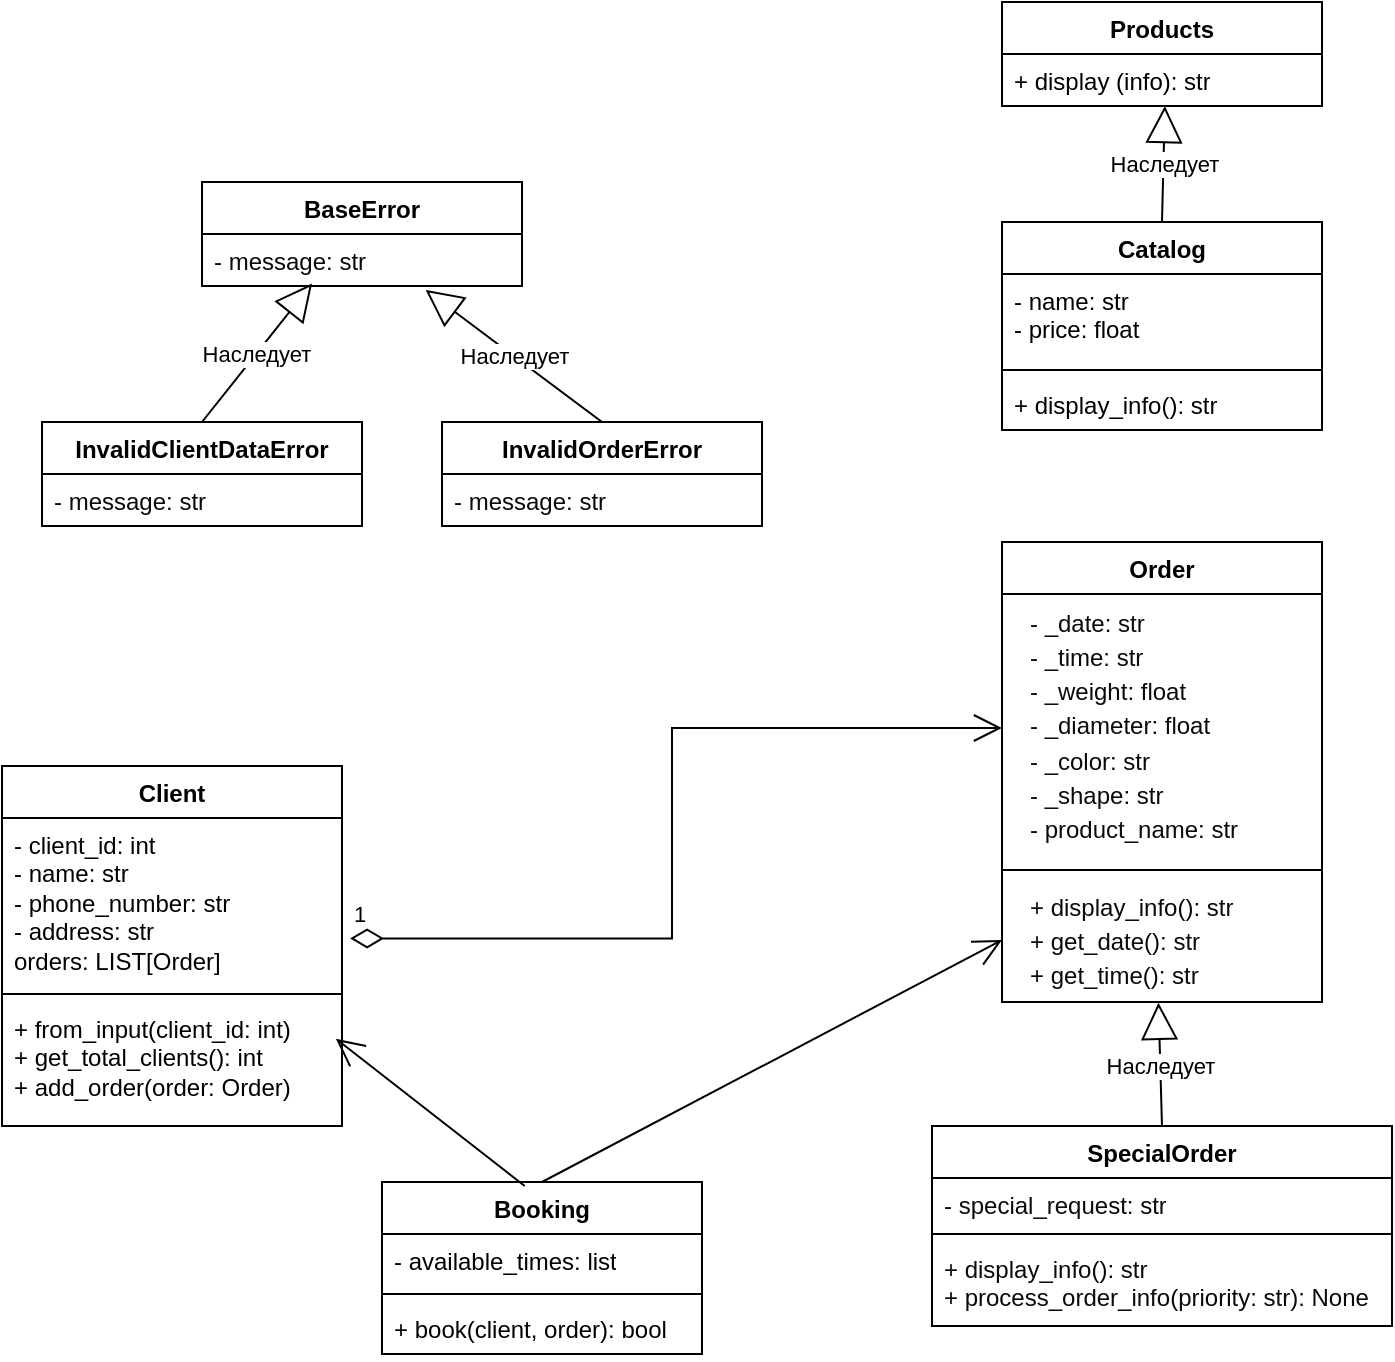 <mxfile version="26.0.16">
  <diagram name="Страница — 1" id="qn-7XktLTe-_NEbN6bLA">
    <mxGraphModel dx="2080" dy="719" grid="1" gridSize="10" guides="1" tooltips="1" connect="1" arrows="1" fold="1" page="1" pageScale="1" pageWidth="827" pageHeight="1169" math="0" shadow="0">
      <root>
        <mxCell id="0" />
        <mxCell id="1" parent="0" />
        <mxCell id="1toYDB_Xp4uk94bI9-HP-1" value="Products" style="swimlane;fontStyle=1;align=center;verticalAlign=top;childLayout=stackLayout;horizontal=1;startSize=26;horizontalStack=0;resizeParent=1;resizeParentMax=0;resizeLast=0;collapsible=1;marginBottom=0;whiteSpace=wrap;html=1;" vertex="1" parent="1">
          <mxGeometry x="480" y="30" width="160" height="52" as="geometry" />
        </mxCell>
        <mxCell id="1toYDB_Xp4uk94bI9-HP-4" value="+ display (info): str" style="text;strokeColor=none;fillColor=none;align=left;verticalAlign=top;spacingLeft=4;spacingRight=4;overflow=hidden;rotatable=0;points=[[0,0.5],[1,0.5]];portConstraint=eastwest;whiteSpace=wrap;html=1;" vertex="1" parent="1toYDB_Xp4uk94bI9-HP-1">
          <mxGeometry y="26" width="160" height="26" as="geometry" />
        </mxCell>
        <mxCell id="1toYDB_Xp4uk94bI9-HP-5" value="Client" style="swimlane;fontStyle=1;align=center;verticalAlign=top;childLayout=stackLayout;horizontal=1;startSize=26;horizontalStack=0;resizeParent=1;resizeParentMax=0;resizeLast=0;collapsible=1;marginBottom=0;whiteSpace=wrap;html=1;" vertex="1" parent="1">
          <mxGeometry x="-20" y="412" width="170" height="180" as="geometry" />
        </mxCell>
        <mxCell id="1toYDB_Xp4uk94bI9-HP-6" value="- client_id: int&lt;div&gt;- name: str&lt;/div&gt;&lt;div&gt;- phone_number: str&lt;/div&gt;&lt;div&gt;- address: str&lt;/div&gt;&lt;div&gt;orders: LIST[Order]&lt;/div&gt;" style="text;strokeColor=none;fillColor=none;align=left;verticalAlign=top;spacingLeft=4;spacingRight=4;overflow=hidden;rotatable=0;points=[[0,0.5],[1,0.5]];portConstraint=eastwest;whiteSpace=wrap;html=1;" vertex="1" parent="1toYDB_Xp4uk94bI9-HP-5">
          <mxGeometry y="26" width="170" height="84" as="geometry" />
        </mxCell>
        <mxCell id="1toYDB_Xp4uk94bI9-HP-7" value="" style="line;strokeWidth=1;fillColor=none;align=left;verticalAlign=middle;spacingTop=-1;spacingLeft=3;spacingRight=3;rotatable=0;labelPosition=right;points=[];portConstraint=eastwest;strokeColor=inherit;" vertex="1" parent="1toYDB_Xp4uk94bI9-HP-5">
          <mxGeometry y="110" width="170" height="8" as="geometry" />
        </mxCell>
        <mxCell id="1toYDB_Xp4uk94bI9-HP-8" value="+ from_input(client_id: int)&lt;div&gt;+ get_total_clients(): int&lt;/div&gt;&lt;div&gt;+ add_order(order: Order)&lt;/div&gt;&lt;div&gt;&lt;br&gt;&lt;/div&gt;" style="text;strokeColor=none;fillColor=none;align=left;verticalAlign=top;spacingLeft=4;spacingRight=4;overflow=hidden;rotatable=0;points=[[0,0.5],[1,0.5]];portConstraint=eastwest;whiteSpace=wrap;html=1;" vertex="1" parent="1toYDB_Xp4uk94bI9-HP-5">
          <mxGeometry y="118" width="170" height="62" as="geometry" />
        </mxCell>
        <mxCell id="1toYDB_Xp4uk94bI9-HP-9" value="Catalog" style="swimlane;fontStyle=1;align=center;verticalAlign=top;childLayout=stackLayout;horizontal=1;startSize=26;horizontalStack=0;resizeParent=1;resizeParentMax=0;resizeLast=0;collapsible=1;marginBottom=0;whiteSpace=wrap;html=1;" vertex="1" parent="1">
          <mxGeometry x="480" y="140" width="160" height="104" as="geometry" />
        </mxCell>
        <mxCell id="1toYDB_Xp4uk94bI9-HP-10" value="- name: str&lt;div&gt;- price: float&lt;/div&gt;&lt;div&gt;&lt;br&gt;&lt;/div&gt;" style="text;strokeColor=none;fillColor=none;align=left;verticalAlign=top;spacingLeft=4;spacingRight=4;overflow=hidden;rotatable=0;points=[[0,0.5],[1,0.5]];portConstraint=eastwest;whiteSpace=wrap;html=1;" vertex="1" parent="1toYDB_Xp4uk94bI9-HP-9">
          <mxGeometry y="26" width="160" height="44" as="geometry" />
        </mxCell>
        <mxCell id="1toYDB_Xp4uk94bI9-HP-11" value="" style="line;strokeWidth=1;fillColor=none;align=left;verticalAlign=middle;spacingTop=-1;spacingLeft=3;spacingRight=3;rotatable=0;labelPosition=right;points=[];portConstraint=eastwest;strokeColor=inherit;" vertex="1" parent="1toYDB_Xp4uk94bI9-HP-9">
          <mxGeometry y="70" width="160" height="8" as="geometry" />
        </mxCell>
        <mxCell id="1toYDB_Xp4uk94bI9-HP-12" value="&lt;span style=&quot;background-color: light-dark(#ffffff, var(--ge-dark-color, #121212));&quot;&gt;+ display_info(): str&lt;/span&gt;" style="text;strokeColor=none;fillColor=none;align=left;verticalAlign=top;spacingLeft=4;spacingRight=4;overflow=hidden;rotatable=0;points=[[0,0.5],[1,0.5]];portConstraint=eastwest;whiteSpace=wrap;html=1;" vertex="1" parent="1toYDB_Xp4uk94bI9-HP-9">
          <mxGeometry y="78" width="160" height="26" as="geometry" />
        </mxCell>
        <mxCell id="1toYDB_Xp4uk94bI9-HP-13" value="BaseError" style="swimlane;fontStyle=1;align=center;verticalAlign=top;childLayout=stackLayout;horizontal=1;startSize=26;horizontalStack=0;resizeParent=1;resizeParentMax=0;resizeLast=0;collapsible=1;marginBottom=0;whiteSpace=wrap;html=1;fillColor=default;" vertex="1" parent="1">
          <mxGeometry x="80" y="120" width="160" height="52" as="geometry" />
        </mxCell>
        <mxCell id="1toYDB_Xp4uk94bI9-HP-14" value="&lt;span style=&quot;text-align: right; white-space-collapse: preserve; background-color: rgb(255, 255, 255);&quot;&gt;&lt;font style=&quot;color: rgb(10, 10, 10);&quot;&gt;- message: str&lt;/font&gt;&lt;/span&gt;" style="text;strokeColor=none;fillColor=none;align=left;verticalAlign=top;spacingLeft=4;spacingRight=4;overflow=hidden;rotatable=0;points=[[0,0.5],[1,0.5]];portConstraint=eastwest;whiteSpace=wrap;html=1;" vertex="1" parent="1toYDB_Xp4uk94bI9-HP-13">
          <mxGeometry y="26" width="160" height="26" as="geometry" />
        </mxCell>
        <mxCell id="1toYDB_Xp4uk94bI9-HP-18" value="InvalidOrderError" style="swimlane;fontStyle=1;align=center;verticalAlign=top;childLayout=stackLayout;horizontal=1;startSize=26;horizontalStack=0;resizeParent=1;resizeParentMax=0;resizeLast=0;collapsible=1;marginBottom=0;whiteSpace=wrap;html=1;" vertex="1" parent="1">
          <mxGeometry x="200" y="240" width="160" height="52" as="geometry" />
        </mxCell>
        <mxCell id="1toYDB_Xp4uk94bI9-HP-19" value="&lt;span style=&quot;color: rgb(10, 10, 10); text-align: right; white-space-collapse: preserve; background-color: rgb(255, 255, 255);&quot;&gt;- message: str&lt;/span&gt;" style="text;strokeColor=none;fillColor=none;align=left;verticalAlign=top;spacingLeft=4;spacingRight=4;overflow=hidden;rotatable=0;points=[[0,0.5],[1,0.5]];portConstraint=eastwest;whiteSpace=wrap;html=1;" vertex="1" parent="1toYDB_Xp4uk94bI9-HP-18">
          <mxGeometry y="26" width="160" height="26" as="geometry" />
        </mxCell>
        <mxCell id="1toYDB_Xp4uk94bI9-HP-22" value="InvalidClientDataError" style="swimlane;fontStyle=1;align=center;verticalAlign=top;childLayout=stackLayout;horizontal=1;startSize=26;horizontalStack=0;resizeParent=1;resizeParentMax=0;resizeLast=0;collapsible=1;marginBottom=0;whiteSpace=wrap;html=1;" vertex="1" parent="1">
          <mxGeometry y="240" width="160" height="52" as="geometry" />
        </mxCell>
        <mxCell id="1toYDB_Xp4uk94bI9-HP-23" value="&lt;span style=&quot;color: rgb(10, 10, 10); text-align: right; white-space-collapse: preserve; background-color: rgb(255, 255, 255);&quot;&gt;- message: str&lt;/span&gt;" style="text;strokeColor=none;fillColor=none;align=left;verticalAlign=top;spacingLeft=4;spacingRight=4;overflow=hidden;rotatable=0;points=[[0,0.5],[1,0.5]];portConstraint=eastwest;whiteSpace=wrap;html=1;" vertex="1" parent="1toYDB_Xp4uk94bI9-HP-22">
          <mxGeometry y="26" width="160" height="26" as="geometry" />
        </mxCell>
        <mxCell id="1toYDB_Xp4uk94bI9-HP-26" value="Order" style="swimlane;fontStyle=1;align=center;verticalAlign=top;childLayout=stackLayout;horizontal=1;startSize=26;horizontalStack=0;resizeParent=1;resizeParentMax=0;resizeLast=0;collapsible=1;marginBottom=0;whiteSpace=wrap;html=1;" vertex="1" parent="1">
          <mxGeometry x="480" y="300" width="160" height="230" as="geometry" />
        </mxCell>
        <mxCell id="1toYDB_Xp4uk94bI9-HP-27" value="&lt;font style=&quot;color: rgb(10, 10, 10); background-color: rgb(255, 255, 255);&quot; face=&quot;Helvetica&quot;&gt;&lt;span style=&quot;box-sizing: border-box; border: 0px solid rgb(229, 231, 235); scrollbar-color: auto; scrollbar-width: auto; --tw-border-spacing-x: 0; --tw-border-spacing-y: 0; --tw-translate-x: 0; --tw-translate-y: 0; --tw-rotate: 0; --tw-skew-x: 0; --tw-skew-y: 0; --tw-scale-x: 1; --tw-scale-y: 1; --tw-pan-x: ; --tw-pan-y: ; --tw-pinch-zoom: ; --tw-scroll-snap-strictness: proximity; --tw-gradient-from-position: ; --tw-gradient-via-position: ; --tw-gradient-to-position: ; --tw-ordinal: ; --tw-slashed-zero: ; --tw-numeric-figure: ; --tw-numeric-spacing: ; --tw-numeric-fraction: ; --tw-ring-inset: ; --tw-ring-offset-width: 0px; --tw-ring-offset-color: light-dark(#fff, #000000); --tw-ring-color: light-dark(rgba(59,130,246,.5), #4c89ec); --tw-ring-offset-shadow: 0 0 #0000; --tw-ring-shadow: 0 0 #0000; --tw-shadow: 0 0 #0000; --tw-shadow-colored: 0 0 #0000; --tw-blur: ; --tw-brightness: ; --tw-contrast: ; --tw-grayscale: ; --tw-hue-rotate: ; --tw-invert: ; --tw-saturate: ; --tw-sepia: ; --tw-drop-shadow: ; --tw-backdrop-blur: ; --tw-backdrop-brightness: ; --tw-backdrop-contrast: ; --tw-backdrop-grayscale: ; --tw-backdrop-hue-rotate: ; --tw-backdrop-invert: ; --tw-backdrop-opacity: ; --tw-backdrop-saturate: ; --tw-backdrop-sepia: ; --tw-contain-size: ; --tw-contain-layout: ; --tw-contain-paint: ; --tw-contain-style: ; user-select: none; font-size: inherit; white-space-collapse: preserve; opacity: 1; line-height: 1.429; flex-shrink: 0; padding: 8px; text-align: right;&quot;&gt;- _date: str&lt;br&gt;&lt;/span&gt;&lt;span style=&quot;box-sizing: border-box; border: 0px solid rgb(229, 231, 235); scrollbar-color: auto; scrollbar-width: auto; --tw-border-spacing-x: 0; --tw-border-spacing-y: 0; --tw-translate-x: 0; --tw-translate-y: 0; --tw-rotate: 0; --tw-skew-x: 0; --tw-skew-y: 0; --tw-scale-x: 1; --tw-scale-y: 1; --tw-pan-x: ; --tw-pan-y: ; --tw-pinch-zoom: ; --tw-scroll-snap-strictness: proximity; --tw-gradient-from-position: ; --tw-gradient-via-position: ; --tw-gradient-to-position: ; --tw-ordinal: ; --tw-slashed-zero: ; --tw-numeric-figure: ; --tw-numeric-spacing: ; --tw-numeric-fraction: ; --tw-ring-inset: ; --tw-ring-offset-width: 0px; --tw-ring-offset-color: light-dark(#fff, #000000); --tw-ring-color: light-dark(rgba(59,130,246,.5), #4c89ec); --tw-ring-offset-shadow: 0 0 #0000; --tw-ring-shadow: 0 0 #0000; --tw-shadow: 0 0 #0000; --tw-shadow-colored: 0 0 #0000; --tw-blur: ; --tw-brightness: ; --tw-contrast: ; --tw-grayscale: ; --tw-hue-rotate: ; --tw-invert: ; --tw-saturate: ; --tw-sepia: ; --tw-drop-shadow: ; --tw-backdrop-blur: ; --tw-backdrop-brightness: ; --tw-backdrop-contrast: ; --tw-backdrop-grayscale: ; --tw-backdrop-hue-rotate: ; --tw-backdrop-invert: ; --tw-backdrop-opacity: ; --tw-backdrop-saturate: ; --tw-backdrop-sepia: ; --tw-contain-size: ; --tw-contain-layout: ; --tw-contain-paint: ; --tw-contain-style: ; user-select: none; font-size: inherit; white-space-collapse: preserve; opacity: 1; line-height: 1.429; flex-shrink: 0; padding: 8px; text-align: right;&quot;&gt;- _time: str&lt;br&gt;&lt;/span&gt;&lt;span style=&quot;box-sizing: border-box; border: 0px solid rgb(229, 231, 235); scrollbar-color: auto; scrollbar-width: auto; --tw-border-spacing-x: 0; --tw-border-spacing-y: 0; --tw-translate-x: 0; --tw-translate-y: 0; --tw-rotate: 0; --tw-skew-x: 0; --tw-skew-y: 0; --tw-scale-x: 1; --tw-scale-y: 1; --tw-pan-x: ; --tw-pan-y: ; --tw-pinch-zoom: ; --tw-scroll-snap-strictness: proximity; --tw-gradient-from-position: ; --tw-gradient-via-position: ; --tw-gradient-to-position: ; --tw-ordinal: ; --tw-slashed-zero: ; --tw-numeric-figure: ; --tw-numeric-spacing: ; --tw-numeric-fraction: ; --tw-ring-inset: ; --tw-ring-offset-width: 0px; --tw-ring-offset-color: light-dark(#fff, #000000); --tw-ring-color: light-dark(rgba(59,130,246,.5), #4c89ec); --tw-ring-offset-shadow: 0 0 #0000; --tw-ring-shadow: 0 0 #0000; --tw-shadow: 0 0 #0000; --tw-shadow-colored: 0 0 #0000; --tw-blur: ; --tw-brightness: ; --tw-contrast: ; --tw-grayscale: ; --tw-hue-rotate: ; --tw-invert: ; --tw-saturate: ; --tw-sepia: ; --tw-drop-shadow: ; --tw-backdrop-blur: ; --tw-backdrop-brightness: ; --tw-backdrop-contrast: ; --tw-backdrop-grayscale: ; --tw-backdrop-hue-rotate: ; --tw-backdrop-invert: ; --tw-backdrop-opacity: ; --tw-backdrop-saturate: ; --tw-backdrop-sepia: ; --tw-contain-size: ; --tw-contain-layout: ; --tw-contain-paint: ; --tw-contain-style: ; user-select: none; font-size: inherit; white-space-collapse: preserve; opacity: 1; line-height: 1.429; flex-shrink: 0; padding: 8px; text-align: right;&quot;&gt;- _weight: float&lt;/span&gt;&lt;/font&gt;&lt;div&gt;&lt;font style=&quot;color: rgb(10, 10, 10); background-color: rgb(255, 255, 255);&quot; face=&quot;Helvetica&quot;&gt;&lt;span style=&quot;box-sizing: border-box; border: 0px solid rgb(229, 231, 235); scrollbar-color: auto; scrollbar-width: auto; --tw-border-spacing-x: 0; --tw-border-spacing-y: 0; --tw-translate-x: 0; --tw-translate-y: 0; --tw-rotate: 0; --tw-skew-x: 0; --tw-skew-y: 0; --tw-scale-x: 1; --tw-scale-y: 1; --tw-pan-x: ; --tw-pan-y: ; --tw-pinch-zoom: ; --tw-scroll-snap-strictness: proximity; --tw-gradient-from-position: ; --tw-gradient-via-position: ; --tw-gradient-to-position: ; --tw-ordinal: ; --tw-slashed-zero: ; --tw-numeric-figure: ; --tw-numeric-spacing: ; --tw-numeric-fraction: ; --tw-ring-inset: ; --tw-ring-offset-width: 0px; --tw-ring-offset-color: light-dark(#fff, #000000); --tw-ring-color: light-dark(rgba(59,130,246,.5), #4c89ec); --tw-ring-offset-shadow: 0 0 #0000; --tw-ring-shadow: 0 0 #0000; --tw-shadow: 0 0 #0000; --tw-shadow-colored: 0 0 #0000; --tw-blur: ; --tw-brightness: ; --tw-contrast: ; --tw-grayscale: ; --tw-hue-rotate: ; --tw-invert: ; --tw-saturate: ; --tw-sepia: ; --tw-drop-shadow: ; --tw-backdrop-blur: ; --tw-backdrop-brightness: ; --tw-backdrop-contrast: ; --tw-backdrop-grayscale: ; --tw-backdrop-hue-rotate: ; --tw-backdrop-invert: ; --tw-backdrop-opacity: ; --tw-backdrop-saturate: ; --tw-backdrop-sepia: ; --tw-contain-size: ; --tw-contain-layout: ; --tw-contain-paint: ; --tw-contain-style: ; user-select: none; font-size: inherit; white-space-collapse: preserve; opacity: 1; line-height: 1.429; flex-shrink: 0; padding: 8px; text-align: right;&quot;&gt;- _diameter: float&lt;/span&gt;&lt;/font&gt;&lt;/div&gt;&lt;div&gt;&lt;font style=&quot;color: rgb(10, 10, 10); background-color: rgb(255, 255, 255);&quot; face=&quot;Helvetica&quot;&gt;&lt;span style=&quot;box-sizing: border-box; border: 0px solid rgb(229, 231, 235); scrollbar-color: auto; scrollbar-width: auto; --tw-border-spacing-x: 0; --tw-border-spacing-y: 0; --tw-translate-x: 0; --tw-translate-y: 0; --tw-rotate: 0; --tw-skew-x: 0; --tw-skew-y: 0; --tw-scale-x: 1; --tw-scale-y: 1; --tw-pan-x: ; --tw-pan-y: ; --tw-pinch-zoom: ; --tw-scroll-snap-strictness: proximity; --tw-gradient-from-position: ; --tw-gradient-via-position: ; --tw-gradient-to-position: ; --tw-ordinal: ; --tw-slashed-zero: ; --tw-numeric-figure: ; --tw-numeric-spacing: ; --tw-numeric-fraction: ; --tw-ring-inset: ; --tw-ring-offset-width: 0px; --tw-ring-offset-color: light-dark(#fff, #000000); --tw-ring-color: light-dark(rgba(59,130,246,.5), #4c89ec); --tw-ring-offset-shadow: 0 0 #0000; --tw-ring-shadow: 0 0 #0000; --tw-shadow: 0 0 #0000; --tw-shadow-colored: 0 0 #0000; --tw-blur: ; --tw-brightness: ; --tw-contrast: ; --tw-grayscale: ; --tw-hue-rotate: ; --tw-invert: ; --tw-saturate: ; --tw-sepia: ; --tw-drop-shadow: ; --tw-backdrop-blur: ; --tw-backdrop-brightness: ; --tw-backdrop-contrast: ; --tw-backdrop-grayscale: ; --tw-backdrop-hue-rotate: ; --tw-backdrop-invert: ; --tw-backdrop-opacity: ; --tw-backdrop-saturate: ; --tw-backdrop-sepia: ; --tw-contain-size: ; --tw-contain-layout: ; --tw-contain-paint: ; --tw-contain-style: ; user-select: none; font-size: inherit; white-space-collapse: preserve; opacity: 1; line-height: 1.429; flex-shrink: 0; padding: 8px; text-align: right;&quot;&gt;- _color: str&lt;/span&gt;&lt;/font&gt;&lt;/div&gt;&lt;div&gt;&lt;font style=&quot;color: rgb(10, 10, 10); background-color: rgb(255, 255, 255);&quot; face=&quot;Helvetica&quot;&gt;&lt;span style=&quot;box-sizing: border-box; border: 0px solid rgb(229, 231, 235); scrollbar-color: auto; scrollbar-width: auto; --tw-border-spacing-x: 0; --tw-border-spacing-y: 0; --tw-translate-x: 0; --tw-translate-y: 0; --tw-rotate: 0; --tw-skew-x: 0; --tw-skew-y: 0; --tw-scale-x: 1; --tw-scale-y: 1; --tw-pan-x: ; --tw-pan-y: ; --tw-pinch-zoom: ; --tw-scroll-snap-strictness: proximity; --tw-gradient-from-position: ; --tw-gradient-via-position: ; --tw-gradient-to-position: ; --tw-ordinal: ; --tw-slashed-zero: ; --tw-numeric-figure: ; --tw-numeric-spacing: ; --tw-numeric-fraction: ; --tw-ring-inset: ; --tw-ring-offset-width: 0px; --tw-ring-offset-color: light-dark(#fff, #000000); --tw-ring-color: light-dark(rgba(59,130,246,.5), #4c89ec); --tw-ring-offset-shadow: 0 0 #0000; --tw-ring-shadow: 0 0 #0000; --tw-shadow: 0 0 #0000; --tw-shadow-colored: 0 0 #0000; --tw-blur: ; --tw-brightness: ; --tw-contrast: ; --tw-grayscale: ; --tw-hue-rotate: ; --tw-invert: ; --tw-saturate: ; --tw-sepia: ; --tw-drop-shadow: ; --tw-backdrop-blur: ; --tw-backdrop-brightness: ; --tw-backdrop-contrast: ; --tw-backdrop-grayscale: ; --tw-backdrop-hue-rotate: ; --tw-backdrop-invert: ; --tw-backdrop-opacity: ; --tw-backdrop-saturate: ; --tw-backdrop-sepia: ; --tw-contain-size: ; --tw-contain-layout: ; --tw-contain-paint: ; --tw-contain-style: ; user-select: none; font-size: inherit; white-space-collapse: preserve; opacity: 1; line-height: 1.429; flex-shrink: 0; padding: 8px; text-align: right;&quot;&gt;- _shape: str&lt;br&gt;&lt;/span&gt;&lt;span style=&quot;box-sizing: border-box; border: 0px solid rgb(229, 231, 235); scrollbar-color: auto; scrollbar-width: auto; --tw-border-spacing-x: 0; --tw-border-spacing-y: 0; --tw-translate-x: 0; --tw-translate-y: 0; --tw-rotate: 0; --tw-skew-x: 0; --tw-skew-y: 0; --tw-scale-x: 1; --tw-scale-y: 1; --tw-pan-x: ; --tw-pan-y: ; --tw-pinch-zoom: ; --tw-scroll-snap-strictness: proximity; --tw-gradient-from-position: ; --tw-gradient-via-position: ; --tw-gradient-to-position: ; --tw-ordinal: ; --tw-slashed-zero: ; --tw-numeric-figure: ; --tw-numeric-spacing: ; --tw-numeric-fraction: ; --tw-ring-inset: ; --tw-ring-offset-width: 0px; --tw-ring-offset-color: light-dark(#fff, #000000); --tw-ring-color: light-dark(rgba(59,130,246,.5), #4c89ec); --tw-ring-offset-shadow: 0 0 #0000; --tw-ring-shadow: 0 0 #0000; --tw-shadow: 0 0 #0000; --tw-shadow-colored: 0 0 #0000; --tw-blur: ; --tw-brightness: ; --tw-contrast: ; --tw-grayscale: ; --tw-hue-rotate: ; --tw-invert: ; --tw-saturate: ; --tw-sepia: ; --tw-drop-shadow: ; --tw-backdrop-blur: ; --tw-backdrop-brightness: ; --tw-backdrop-contrast: ; --tw-backdrop-grayscale: ; --tw-backdrop-hue-rotate: ; --tw-backdrop-invert: ; --tw-backdrop-opacity: ; --tw-backdrop-saturate: ; --tw-backdrop-sepia: ; --tw-contain-size: ; --tw-contain-layout: ; --tw-contain-paint: ; --tw-contain-style: ; user-select: none; font-size: inherit; white-space-collapse: preserve; opacity: 1; line-height: 1.429; flex-shrink: 0; padding: 8px; text-align: right;&quot;&gt;- product_name: str&lt;/span&gt;&lt;/font&gt;&lt;/div&gt;" style="text;strokeColor=none;fillColor=none;align=left;verticalAlign=top;spacingLeft=4;spacingRight=4;overflow=hidden;rotatable=0;points=[[0,0.5],[1,0.5]];portConstraint=eastwest;whiteSpace=wrap;html=1;" vertex="1" parent="1toYDB_Xp4uk94bI9-HP-26">
          <mxGeometry y="26" width="160" height="134" as="geometry" />
        </mxCell>
        <mxCell id="1toYDB_Xp4uk94bI9-HP-28" value="" style="line;strokeWidth=1;fillColor=none;align=left;verticalAlign=middle;spacingTop=-1;spacingLeft=3;spacingRight=3;rotatable=0;labelPosition=right;points=[];portConstraint=eastwest;strokeColor=inherit;" vertex="1" parent="1toYDB_Xp4uk94bI9-HP-26">
          <mxGeometry y="160" width="160" height="8" as="geometry" />
        </mxCell>
        <mxCell id="1toYDB_Xp4uk94bI9-HP-29" value="&lt;span style=&quot;background-color: rgb(255, 255, 255);&quot;&gt;&lt;font face=&quot;Helvetica&quot; style=&quot;color: rgb(10, 10, 10);&quot;&gt;&lt;span style=&quot;box-sizing: border-box; border: 0px solid rgb(229, 231, 235); scrollbar-color: auto; scrollbar-width: auto; --tw-border-spacing-x: 0; --tw-border-spacing-y: 0; --tw-translate-x: 0; --tw-translate-y: 0; --tw-rotate: 0; --tw-skew-x: 0; --tw-skew-y: 0; --tw-scale-x: 1; --tw-scale-y: 1; --tw-pan-x: ; --tw-pan-y: ; --tw-pinch-zoom: ; --tw-scroll-snap-strictness: proximity; --tw-gradient-from-position: ; --tw-gradient-via-position: ; --tw-gradient-to-position: ; --tw-ordinal: ; --tw-slashed-zero: ; --tw-numeric-figure: ; --tw-numeric-spacing: ; --tw-numeric-fraction: ; --tw-ring-inset: ; --tw-ring-offset-width: 0px; --tw-ring-offset-color: light-dark(#fff, #000000); --tw-ring-color: light-dark(rgba(59,130,246,.5), #4c89ec); --tw-ring-offset-shadow: 0 0 #0000; --tw-ring-shadow: 0 0 #0000; --tw-shadow: 0 0 #0000; --tw-shadow-colored: 0 0 #0000; --tw-blur: ; --tw-brightness: ; --tw-contrast: ; --tw-grayscale: ; --tw-hue-rotate: ; --tw-invert: ; --tw-saturate: ; --tw-sepia: ; --tw-drop-shadow: ; --tw-backdrop-blur: ; --tw-backdrop-brightness: ; --tw-backdrop-contrast: ; --tw-backdrop-grayscale: ; --tw-backdrop-hue-rotate: ; --tw-backdrop-invert: ; --tw-backdrop-opacity: ; --tw-backdrop-saturate: ; --tw-backdrop-sepia: ; --tw-contain-size: ; --tw-contain-layout: ; --tw-contain-paint: ; --tw-contain-style: ; user-select: none; font-size: inherit; white-space-collapse: preserve; opacity: 1; line-height: 1.429; flex-shrink: 0; padding: 8px; text-align: right;&quot;&gt;+ display_info(): str&lt;br&gt;&lt;/span&gt;&lt;span style=&quot;box-sizing: border-box; border: 0px solid rgb(229, 231, 235); scrollbar-color: auto; scrollbar-width: auto; --tw-border-spacing-x: 0; --tw-border-spacing-y: 0; --tw-translate-x: 0; --tw-translate-y: 0; --tw-rotate: 0; --tw-skew-x: 0; --tw-skew-y: 0; --tw-scale-x: 1; --tw-scale-y: 1; --tw-pan-x: ; --tw-pan-y: ; --tw-pinch-zoom: ; --tw-scroll-snap-strictness: proximity; --tw-gradient-from-position: ; --tw-gradient-via-position: ; --tw-gradient-to-position: ; --tw-ordinal: ; --tw-slashed-zero: ; --tw-numeric-figure: ; --tw-numeric-spacing: ; --tw-numeric-fraction: ; --tw-ring-inset: ; --tw-ring-offset-width: 0px; --tw-ring-offset-color: light-dark(#fff, #000000); --tw-ring-color: light-dark(rgba(59,130,246,.5), #4c89ec); --tw-ring-offset-shadow: 0 0 #0000; --tw-ring-shadow: 0 0 #0000; --tw-shadow: 0 0 #0000; --tw-shadow-colored: 0 0 #0000; --tw-blur: ; --tw-brightness: ; --tw-contrast: ; --tw-grayscale: ; --tw-hue-rotate: ; --tw-invert: ; --tw-saturate: ; --tw-sepia: ; --tw-drop-shadow: ; --tw-backdrop-blur: ; --tw-backdrop-brightness: ; --tw-backdrop-contrast: ; --tw-backdrop-grayscale: ; --tw-backdrop-hue-rotate: ; --tw-backdrop-invert: ; --tw-backdrop-opacity: ; --tw-backdrop-saturate: ; --tw-backdrop-sepia: ; --tw-contain-size: ; --tw-contain-layout: ; --tw-contain-paint: ; --tw-contain-style: ; user-select: none; font-size: inherit; white-space-collapse: preserve; opacity: 1; line-height: 1.429; flex-shrink: 0; padding: 8px; text-align: right;&quot;&gt;+ get_date(): str&lt;br&gt;&lt;/span&gt;&lt;span style=&quot;box-sizing: border-box; border: 0px solid rgb(229, 231, 235); scrollbar-color: auto; scrollbar-width: auto; --tw-border-spacing-x: 0; --tw-border-spacing-y: 0; --tw-translate-x: 0; --tw-translate-y: 0; --tw-rotate: 0; --tw-skew-x: 0; --tw-skew-y: 0; --tw-scale-x: 1; --tw-scale-y: 1; --tw-pan-x: ; --tw-pan-y: ; --tw-pinch-zoom: ; --tw-scroll-snap-strictness: proximity; --tw-gradient-from-position: ; --tw-gradient-via-position: ; --tw-gradient-to-position: ; --tw-ordinal: ; --tw-slashed-zero: ; --tw-numeric-figure: ; --tw-numeric-spacing: ; --tw-numeric-fraction: ; --tw-ring-inset: ; --tw-ring-offset-width: 0px; --tw-ring-offset-color: light-dark(#fff, #000000); --tw-ring-color: light-dark(rgba(59,130,246,.5), #4c89ec); --tw-ring-offset-shadow: 0 0 #0000; --tw-ring-shadow: 0 0 #0000; --tw-shadow: 0 0 #0000; --tw-shadow-colored: 0 0 #0000; --tw-blur: ; --tw-brightness: ; --tw-contrast: ; --tw-grayscale: ; --tw-hue-rotate: ; --tw-invert: ; --tw-saturate: ; --tw-sepia: ; --tw-drop-shadow: ; --tw-backdrop-blur: ; --tw-backdrop-brightness: ; --tw-backdrop-contrast: ; --tw-backdrop-grayscale: ; --tw-backdrop-hue-rotate: ; --tw-backdrop-invert: ; --tw-backdrop-opacity: ; --tw-backdrop-saturate: ; --tw-backdrop-sepia: ; --tw-contain-size: ; --tw-contain-layout: ; --tw-contain-paint: ; --tw-contain-style: ; user-select: none; font-size: inherit; white-space-collapse: preserve; opacity: 1; line-height: 1.429; flex-shrink: 0; padding: 8px; text-align: right;&quot;&gt;+ get_time(): str&lt;/span&gt;&lt;/font&gt;&lt;/span&gt;" style="text;strokeColor=none;fillColor=none;align=left;verticalAlign=top;spacingLeft=4;spacingRight=4;overflow=hidden;rotatable=0;points=[[0,0.5],[1,0.5]];portConstraint=eastwest;whiteSpace=wrap;html=1;" vertex="1" parent="1toYDB_Xp4uk94bI9-HP-26">
          <mxGeometry y="168" width="160" height="62" as="geometry" />
        </mxCell>
        <mxCell id="1toYDB_Xp4uk94bI9-HP-30" value="SpecialOrder" style="swimlane;fontStyle=1;align=center;verticalAlign=top;childLayout=stackLayout;horizontal=1;startSize=26;horizontalStack=0;resizeParent=1;resizeParentMax=0;resizeLast=0;collapsible=1;marginBottom=0;whiteSpace=wrap;html=1;" vertex="1" parent="1">
          <mxGeometry x="445" y="592" width="230" height="100" as="geometry" />
        </mxCell>
        <mxCell id="1toYDB_Xp4uk94bI9-HP-31" value="&lt;font style=&quot;color: rgb(10, 10, 10); background-color: light-dark(#ffffff, var(--ge-dark-color, #121212));&quot;&gt;-&amp;nbsp;&lt;/font&gt;&lt;span style=&quot;background-color: light-dark(#ffffff, var(--ge-dark-color, #121212)); color: light-dark(rgb(10, 10, 10), rgb(229, 229, 229)); font-family: var(--font-berkeley-mono),ui-monospace,SFMono-Regular,monospace;&quot;&gt;special_request: str&lt;/span&gt;" style="text;strokeColor=none;fillColor=none;align=left;verticalAlign=top;spacingLeft=4;spacingRight=4;overflow=hidden;rotatable=0;points=[[0,0.5],[1,0.5]];portConstraint=eastwest;whiteSpace=wrap;html=1;" vertex="1" parent="1toYDB_Xp4uk94bI9-HP-30">
          <mxGeometry y="26" width="230" height="24" as="geometry" />
        </mxCell>
        <mxCell id="1toYDB_Xp4uk94bI9-HP-32" value="" style="line;strokeWidth=1;fillColor=none;align=left;verticalAlign=middle;spacingTop=-1;spacingLeft=3;spacingRight=3;rotatable=0;labelPosition=right;points=[];portConstraint=eastwest;strokeColor=inherit;" vertex="1" parent="1toYDB_Xp4uk94bI9-HP-30">
          <mxGeometry y="50" width="230" height="8" as="geometry" />
        </mxCell>
        <mxCell id="1toYDB_Xp4uk94bI9-HP-33" value="&lt;font face=&quot;Helvetica&quot; style=&quot;color: rgb(10, 10, 10); background-color: light-dark(#ffffff, var(--ge-dark-color, #121212));&quot;&gt;+ display_info(): str&lt;/font&gt;&lt;div&gt;&lt;font face=&quot;Helvetica&quot; style=&quot;color: rgb(10, 10, 10); background-color: light-dark(#ffffff, var(--ge-dark-color, #121212));&quot;&gt;+ process_order_info(priority: str): None&lt;/font&gt;&lt;/div&gt;" style="text;strokeColor=none;fillColor=none;align=left;verticalAlign=top;spacingLeft=4;spacingRight=4;overflow=hidden;rotatable=0;points=[[0,0.5],[1,0.5]];portConstraint=eastwest;whiteSpace=wrap;html=1;" vertex="1" parent="1toYDB_Xp4uk94bI9-HP-30">
          <mxGeometry y="58" width="230" height="42" as="geometry" />
        </mxCell>
        <mxCell id="1toYDB_Xp4uk94bI9-HP-35" value="Booking" style="swimlane;fontStyle=1;align=center;verticalAlign=top;childLayout=stackLayout;horizontal=1;startSize=26;horizontalStack=0;resizeParent=1;resizeParentMax=0;resizeLast=0;collapsible=1;marginBottom=0;whiteSpace=wrap;html=1;" vertex="1" parent="1">
          <mxGeometry x="170" y="620" width="160" height="86" as="geometry" />
        </mxCell>
        <mxCell id="1toYDB_Xp4uk94bI9-HP-36" value="- available_times: list&lt;div&gt;&lt;br&gt;&lt;/div&gt;" style="text;strokeColor=none;fillColor=none;align=left;verticalAlign=top;spacingLeft=4;spacingRight=4;overflow=hidden;rotatable=0;points=[[0,0.5],[1,0.5]];portConstraint=eastwest;whiteSpace=wrap;html=1;" vertex="1" parent="1toYDB_Xp4uk94bI9-HP-35">
          <mxGeometry y="26" width="160" height="26" as="geometry" />
        </mxCell>
        <mxCell id="1toYDB_Xp4uk94bI9-HP-37" value="" style="line;strokeWidth=1;fillColor=none;align=left;verticalAlign=middle;spacingTop=-1;spacingLeft=3;spacingRight=3;rotatable=0;labelPosition=right;points=[];portConstraint=eastwest;strokeColor=inherit;" vertex="1" parent="1toYDB_Xp4uk94bI9-HP-35">
          <mxGeometry y="52" width="160" height="8" as="geometry" />
        </mxCell>
        <mxCell id="1toYDB_Xp4uk94bI9-HP-38" value="+ book(client, order): bool" style="text;strokeColor=none;fillColor=none;align=left;verticalAlign=top;spacingLeft=4;spacingRight=4;overflow=hidden;rotatable=0;points=[[0,0.5],[1,0.5]];portConstraint=eastwest;whiteSpace=wrap;html=1;" vertex="1" parent="1toYDB_Xp4uk94bI9-HP-35">
          <mxGeometry y="60" width="160" height="26" as="geometry" />
        </mxCell>
        <mxCell id="1toYDB_Xp4uk94bI9-HP-39" value="Наследует" style="endArrow=block;endSize=16;endFill=0;html=1;rounded=0;exitX=0.5;exitY=0;exitDx=0;exitDy=0;entryX=0.489;entryY=1.006;entryDx=0;entryDy=0;entryPerimeter=0;" edge="1" parent="1" source="1toYDB_Xp4uk94bI9-HP-30" target="1toYDB_Xp4uk94bI9-HP-29">
          <mxGeometry x="-0.007" width="160" relative="1" as="geometry">
            <mxPoint x="330" y="400" as="sourcePoint" />
            <mxPoint x="490" y="400" as="targetPoint" />
            <mxPoint as="offset" />
          </mxGeometry>
        </mxCell>
        <mxCell id="1toYDB_Xp4uk94bI9-HP-40" value="Наследует" style="endArrow=block;endSize=16;endFill=0;html=1;rounded=0;exitX=0.5;exitY=0;exitDx=0;exitDy=0;entryX=0.509;entryY=1;entryDx=0;entryDy=0;entryPerimeter=0;" edge="1" parent="1" source="1toYDB_Xp4uk94bI9-HP-9" target="1toYDB_Xp4uk94bI9-HP-4">
          <mxGeometry x="-0.007" width="160" relative="1" as="geometry">
            <mxPoint x="740" y="350" as="sourcePoint" />
            <mxPoint x="753" y="260" as="targetPoint" />
            <mxPoint as="offset" />
          </mxGeometry>
        </mxCell>
        <mxCell id="1toYDB_Xp4uk94bI9-HP-41" value="Наследует" style="endArrow=block;endSize=16;endFill=0;html=1;rounded=0;exitX=0.5;exitY=0;exitDx=0;exitDy=0;entryX=0.699;entryY=1.077;entryDx=0;entryDy=0;entryPerimeter=0;" edge="1" parent="1" source="1toYDB_Xp4uk94bI9-HP-18" target="1toYDB_Xp4uk94bI9-HP-14">
          <mxGeometry x="-0.007" width="160" relative="1" as="geometry">
            <mxPoint x="310" y="260" as="sourcePoint" />
            <mxPoint x="323" y="170" as="targetPoint" />
            <mxPoint as="offset" />
          </mxGeometry>
        </mxCell>
        <mxCell id="1toYDB_Xp4uk94bI9-HP-42" value="Наследует" style="endArrow=block;endSize=16;endFill=0;html=1;rounded=0;exitX=0.5;exitY=0;exitDx=0;exitDy=0;entryX=0.344;entryY=0.954;entryDx=0;entryDy=0;entryPerimeter=0;" edge="1" parent="1" source="1toYDB_Xp4uk94bI9-HP-22" target="1toYDB_Xp4uk94bI9-HP-14">
          <mxGeometry x="-0.007" width="160" relative="1" as="geometry">
            <mxPoint x="248" y="266" as="sourcePoint" />
            <mxPoint x="160" y="200" as="targetPoint" />
            <mxPoint as="offset" />
          </mxGeometry>
        </mxCell>
        <mxCell id="1toYDB_Xp4uk94bI9-HP-45" value="" style="endArrow=open;endFill=1;endSize=12;html=1;rounded=0;exitX=0.446;exitY=0.023;exitDx=0;exitDy=0;exitPerimeter=0;entryX=0.982;entryY=0.297;entryDx=0;entryDy=0;entryPerimeter=0;" edge="1" parent="1" source="1toYDB_Xp4uk94bI9-HP-35" target="1toYDB_Xp4uk94bI9-HP-8">
          <mxGeometry width="160" relative="1" as="geometry">
            <mxPoint x="330" y="500" as="sourcePoint" />
            <mxPoint x="490" y="500" as="targetPoint" />
          </mxGeometry>
        </mxCell>
        <mxCell id="1toYDB_Xp4uk94bI9-HP-46" value="" style="endArrow=open;endFill=1;endSize=12;html=1;rounded=0;exitX=0.5;exitY=0;exitDx=0;exitDy=0;entryX=0;entryY=0.5;entryDx=0;entryDy=0;" edge="1" parent="1" source="1toYDB_Xp4uk94bI9-HP-35" target="1toYDB_Xp4uk94bI9-HP-29">
          <mxGeometry width="160" relative="1" as="geometry">
            <mxPoint x="330" y="500" as="sourcePoint" />
            <mxPoint x="490" y="500" as="targetPoint" />
          </mxGeometry>
        </mxCell>
        <mxCell id="1toYDB_Xp4uk94bI9-HP-47" value="1" style="endArrow=open;html=1;endSize=12;startArrow=diamondThin;startSize=14;startFill=0;edgeStyle=orthogonalEdgeStyle;align=left;verticalAlign=bottom;rounded=0;exitX=1.024;exitY=0.717;exitDx=0;exitDy=0;exitPerimeter=0;entryX=0;entryY=0.5;entryDx=0;entryDy=0;" edge="1" parent="1" source="1toYDB_Xp4uk94bI9-HP-6" target="1toYDB_Xp4uk94bI9-HP-27">
          <mxGeometry x="-1" y="3" relative="1" as="geometry">
            <mxPoint x="340" y="350" as="sourcePoint" />
            <mxPoint x="500" y="350" as="targetPoint" />
          </mxGeometry>
        </mxCell>
      </root>
    </mxGraphModel>
  </diagram>
</mxfile>
